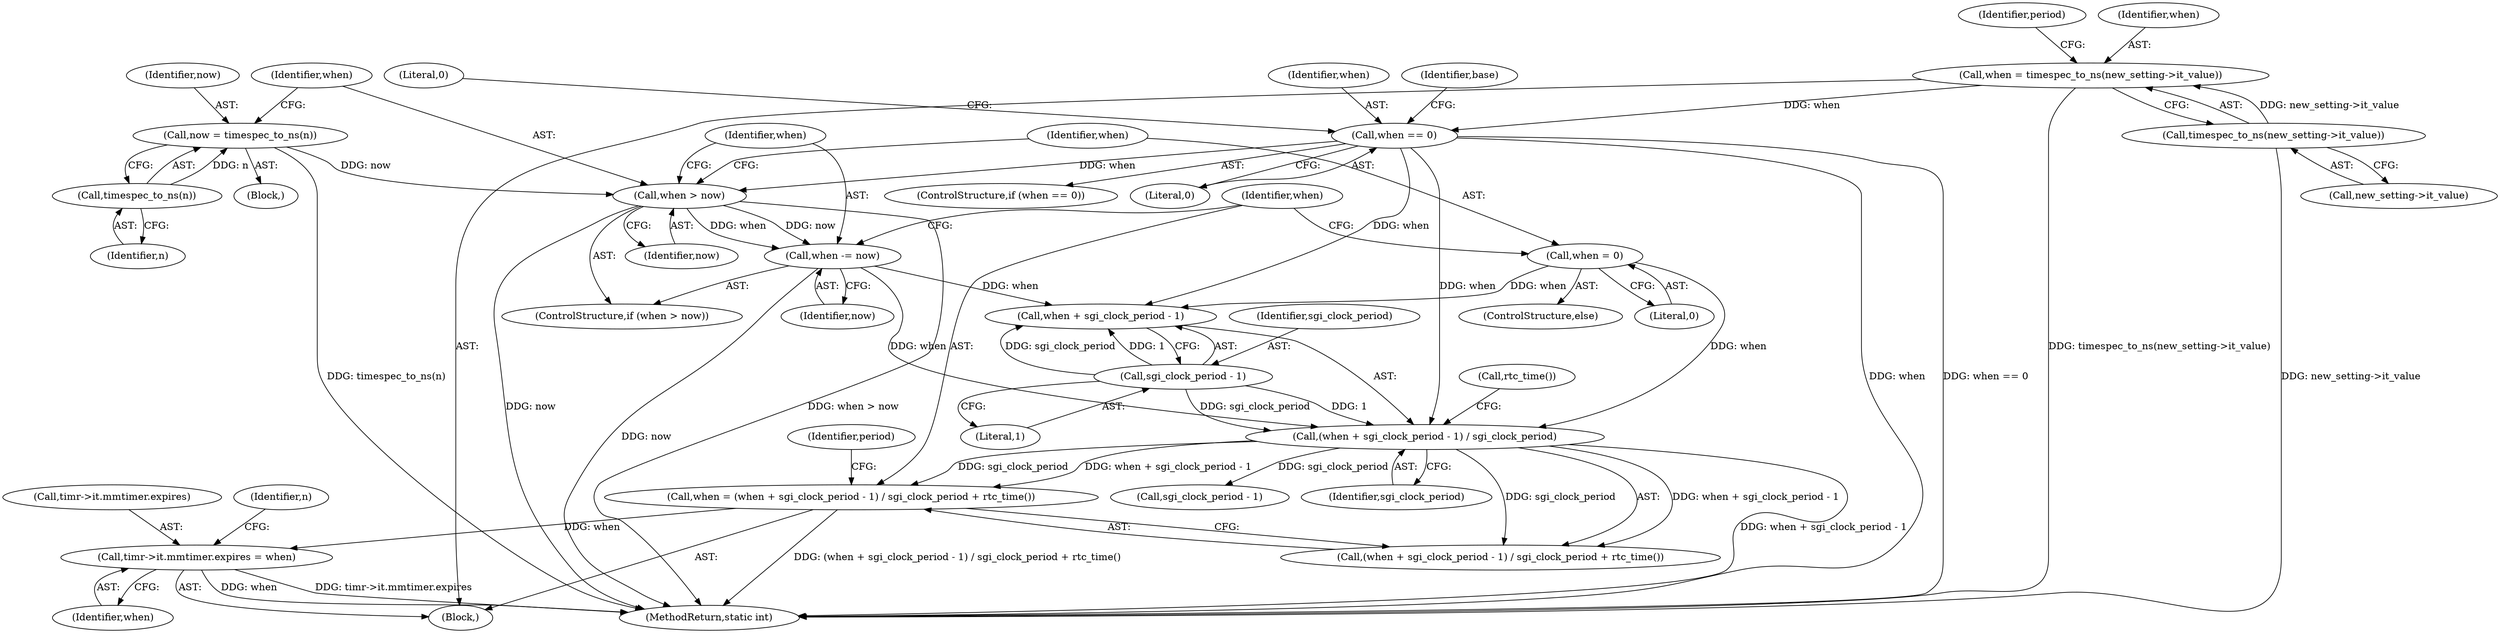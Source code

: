 digraph "1_linux_f8bd2258e2d520dff28c855658bd24bdafb5102d_3@integer" {
"1000188" [label="(Call,when = (when + sgi_clock_period - 1) / sgi_clock_period + rtc_time())"];
"1000191" [label="(Call,(when + sgi_clock_period - 1) / sgi_clock_period)"];
"1000181" [label="(Call,when -= now)"];
"1000178" [label="(Call,when > now)"];
"1000145" [label="(Call,when == 0)"];
"1000132" [label="(Call,when = timespec_to_ns(new_setting->it_value))"];
"1000134" [label="(Call,timespec_to_ns(new_setting->it_value))"];
"1000173" [label="(Call,now = timespec_to_ns(n))"];
"1000175" [label="(Call,timespec_to_ns(n))"];
"1000185" [label="(Call,when = 0)"];
"1000194" [label="(Call,sgi_clock_period - 1)"];
"1000258" [label="(Call,timr->it.mmtimer.expires = when)"];
"1000145" [label="(Call,when == 0)"];
"1000181" [label="(Call,when -= now)"];
"1000259" [label="(Call,timr->it.mmtimer.expires)"];
"1000315" [label="(MethodReturn,static int)"];
"1000268" [label="(Identifier,n)"];
"1000198" [label="(Call,rtc_time())"];
"1000182" [label="(Identifier,when)"];
"1000151" [label="(Identifier,base)"];
"1000185" [label="(Call,when = 0)"];
"1000139" [label="(Identifier,period)"];
"1000186" [label="(Identifier,when)"];
"1000258" [label="(Call,timr->it.mmtimer.expires = when)"];
"1000149" [label="(Literal,0)"];
"1000204" [label="(Call,sgi_clock_period - 1)"];
"1000197" [label="(Identifier,sgi_clock_period)"];
"1000190" [label="(Call,(when + sgi_clock_period - 1) / sgi_clock_period + rtc_time())"];
"1000194" [label="(Call,sgi_clock_period - 1)"];
"1000195" [label="(Identifier,sgi_clock_period)"];
"1000188" [label="(Call,when = (when + sgi_clock_period - 1) / sgi_clock_period + rtc_time())"];
"1000173" [label="(Call,now = timespec_to_ns(n))"];
"1000200" [label="(Identifier,period)"];
"1000132" [label="(Call,when = timespec_to_ns(new_setting->it_value))"];
"1000134" [label="(Call,timespec_to_ns(new_setting->it_value))"];
"1000135" [label="(Call,new_setting->it_value)"];
"1000176" [label="(Identifier,n)"];
"1000174" [label="(Identifier,now)"];
"1000180" [label="(Identifier,now)"];
"1000189" [label="(Identifier,when)"];
"1000184" [label="(ControlStructure,else)"];
"1000175" [label="(Call,timespec_to_ns(n))"];
"1000114" [label="(Block,)"];
"1000167" [label="(Block,)"];
"1000196" [label="(Literal,1)"];
"1000177" [label="(ControlStructure,if (when > now))"];
"1000179" [label="(Identifier,when)"];
"1000178" [label="(Call,when > now)"];
"1000191" [label="(Call,(when + sgi_clock_period - 1) / sgi_clock_period)"];
"1000183" [label="(Identifier,now)"];
"1000133" [label="(Identifier,when)"];
"1000192" [label="(Call,when + sgi_clock_period - 1)"];
"1000144" [label="(ControlStructure,if (when == 0))"];
"1000146" [label="(Identifier,when)"];
"1000266" [label="(Identifier,when)"];
"1000187" [label="(Literal,0)"];
"1000147" [label="(Literal,0)"];
"1000188" -> "1000114"  [label="AST: "];
"1000188" -> "1000190"  [label="CFG: "];
"1000189" -> "1000188"  [label="AST: "];
"1000190" -> "1000188"  [label="AST: "];
"1000200" -> "1000188"  [label="CFG: "];
"1000188" -> "1000315"  [label="DDG: (when + sgi_clock_period - 1) / sgi_clock_period + rtc_time()"];
"1000191" -> "1000188"  [label="DDG: when + sgi_clock_period - 1"];
"1000191" -> "1000188"  [label="DDG: sgi_clock_period"];
"1000188" -> "1000258"  [label="DDG: when"];
"1000191" -> "1000190"  [label="AST: "];
"1000191" -> "1000197"  [label="CFG: "];
"1000192" -> "1000191"  [label="AST: "];
"1000197" -> "1000191"  [label="AST: "];
"1000198" -> "1000191"  [label="CFG: "];
"1000191" -> "1000315"  [label="DDG: when + sgi_clock_period - 1"];
"1000191" -> "1000190"  [label="DDG: when + sgi_clock_period - 1"];
"1000191" -> "1000190"  [label="DDG: sgi_clock_period"];
"1000181" -> "1000191"  [label="DDG: when"];
"1000185" -> "1000191"  [label="DDG: when"];
"1000145" -> "1000191"  [label="DDG: when"];
"1000194" -> "1000191"  [label="DDG: sgi_clock_period"];
"1000194" -> "1000191"  [label="DDG: 1"];
"1000191" -> "1000204"  [label="DDG: sgi_clock_period"];
"1000181" -> "1000177"  [label="AST: "];
"1000181" -> "1000183"  [label="CFG: "];
"1000182" -> "1000181"  [label="AST: "];
"1000183" -> "1000181"  [label="AST: "];
"1000189" -> "1000181"  [label="CFG: "];
"1000181" -> "1000315"  [label="DDG: now"];
"1000178" -> "1000181"  [label="DDG: now"];
"1000178" -> "1000181"  [label="DDG: when"];
"1000181" -> "1000192"  [label="DDG: when"];
"1000178" -> "1000177"  [label="AST: "];
"1000178" -> "1000180"  [label="CFG: "];
"1000179" -> "1000178"  [label="AST: "];
"1000180" -> "1000178"  [label="AST: "];
"1000182" -> "1000178"  [label="CFG: "];
"1000186" -> "1000178"  [label="CFG: "];
"1000178" -> "1000315"  [label="DDG: when > now"];
"1000178" -> "1000315"  [label="DDG: now"];
"1000145" -> "1000178"  [label="DDG: when"];
"1000173" -> "1000178"  [label="DDG: now"];
"1000145" -> "1000144"  [label="AST: "];
"1000145" -> "1000147"  [label="CFG: "];
"1000146" -> "1000145"  [label="AST: "];
"1000147" -> "1000145"  [label="AST: "];
"1000149" -> "1000145"  [label="CFG: "];
"1000151" -> "1000145"  [label="CFG: "];
"1000145" -> "1000315"  [label="DDG: when == 0"];
"1000145" -> "1000315"  [label="DDG: when"];
"1000132" -> "1000145"  [label="DDG: when"];
"1000145" -> "1000192"  [label="DDG: when"];
"1000132" -> "1000114"  [label="AST: "];
"1000132" -> "1000134"  [label="CFG: "];
"1000133" -> "1000132"  [label="AST: "];
"1000134" -> "1000132"  [label="AST: "];
"1000139" -> "1000132"  [label="CFG: "];
"1000132" -> "1000315"  [label="DDG: timespec_to_ns(new_setting->it_value)"];
"1000134" -> "1000132"  [label="DDG: new_setting->it_value"];
"1000134" -> "1000135"  [label="CFG: "];
"1000135" -> "1000134"  [label="AST: "];
"1000134" -> "1000315"  [label="DDG: new_setting->it_value"];
"1000173" -> "1000167"  [label="AST: "];
"1000173" -> "1000175"  [label="CFG: "];
"1000174" -> "1000173"  [label="AST: "];
"1000175" -> "1000173"  [label="AST: "];
"1000179" -> "1000173"  [label="CFG: "];
"1000173" -> "1000315"  [label="DDG: timespec_to_ns(n)"];
"1000175" -> "1000173"  [label="DDG: n"];
"1000175" -> "1000176"  [label="CFG: "];
"1000176" -> "1000175"  [label="AST: "];
"1000185" -> "1000184"  [label="AST: "];
"1000185" -> "1000187"  [label="CFG: "];
"1000186" -> "1000185"  [label="AST: "];
"1000187" -> "1000185"  [label="AST: "];
"1000189" -> "1000185"  [label="CFG: "];
"1000185" -> "1000192"  [label="DDG: when"];
"1000194" -> "1000192"  [label="AST: "];
"1000194" -> "1000196"  [label="CFG: "];
"1000195" -> "1000194"  [label="AST: "];
"1000196" -> "1000194"  [label="AST: "];
"1000192" -> "1000194"  [label="CFG: "];
"1000194" -> "1000192"  [label="DDG: sgi_clock_period"];
"1000194" -> "1000192"  [label="DDG: 1"];
"1000258" -> "1000114"  [label="AST: "];
"1000258" -> "1000266"  [label="CFG: "];
"1000259" -> "1000258"  [label="AST: "];
"1000266" -> "1000258"  [label="AST: "];
"1000268" -> "1000258"  [label="CFG: "];
"1000258" -> "1000315"  [label="DDG: timr->it.mmtimer.expires"];
"1000258" -> "1000315"  [label="DDG: when"];
}
